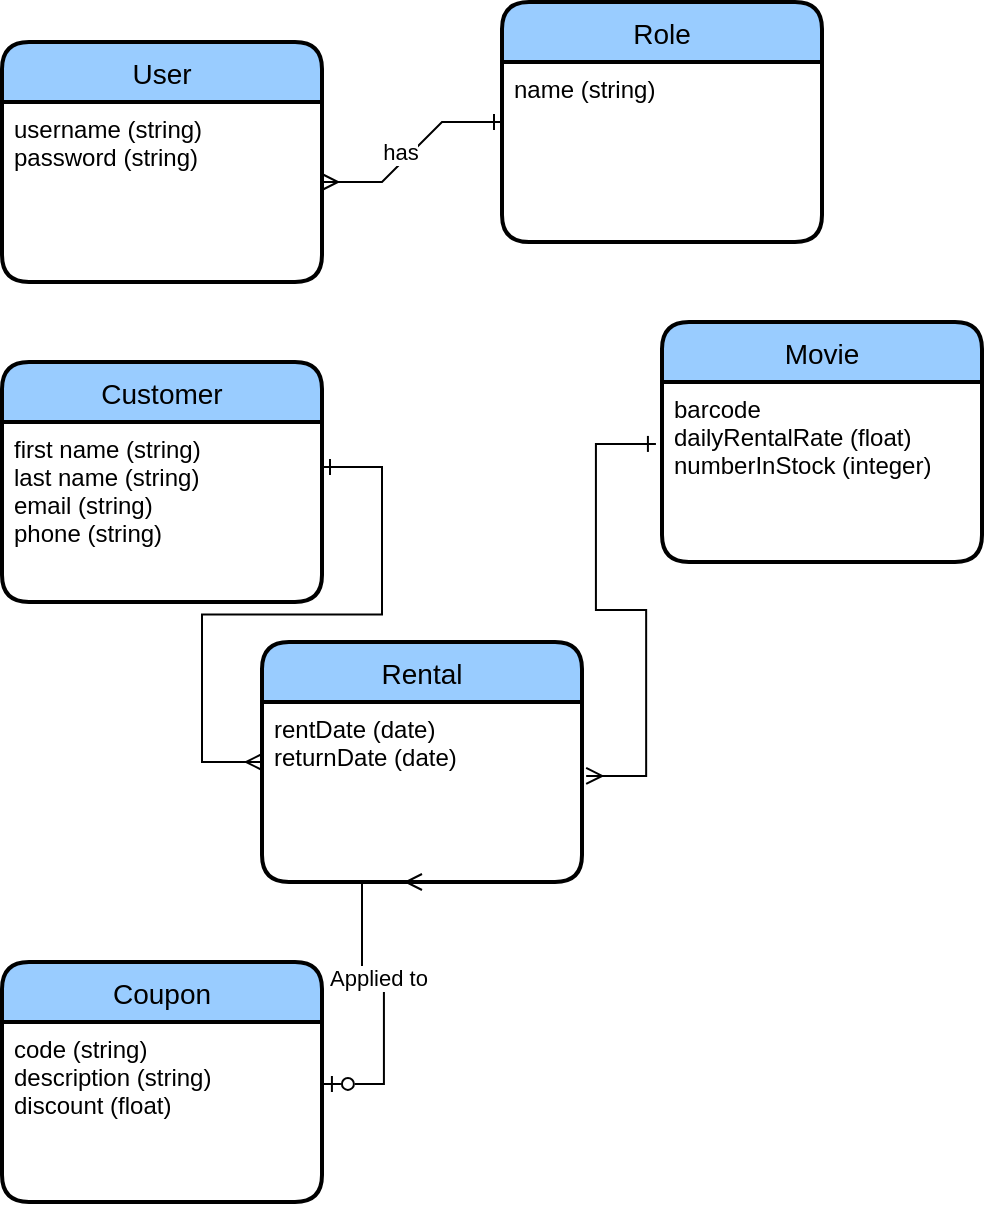 <mxfile version="20.6.2" type="device"><diagram id="K8LagchPUjL1N7qM_lOM" name="Page-1"><mxGraphModel dx="663" dy="801" grid="1" gridSize="10" guides="1" tooltips="1" connect="1" arrows="1" fold="1" page="1" pageScale="1" pageWidth="827" pageHeight="1169" math="0" shadow="0"><root><mxCell id="0"/><mxCell id="1" parent="0"/><mxCell id="BWPWq3B8G5GaEUME_oBw-1" value="User" style="swimlane;childLayout=stackLayout;horizontal=1;startSize=30;horizontalStack=0;rounded=1;fontSize=14;fontStyle=0;strokeWidth=2;resizeParent=0;resizeLast=1;shadow=0;dashed=0;align=center;fillColor=#99CCFF;" parent="1" vertex="1"><mxGeometry x="60" y="110" width="160" height="120" as="geometry"/></mxCell><mxCell id="BWPWq3B8G5GaEUME_oBw-2" value="username (string)&#10;password (string)" style="align=left;strokeColor=none;fillColor=none;spacingLeft=4;fontSize=12;verticalAlign=top;resizable=0;rotatable=0;part=1;" parent="BWPWq3B8G5GaEUME_oBw-1" vertex="1"><mxGeometry y="30" width="160" height="90" as="geometry"/></mxCell><mxCell id="BWPWq3B8G5GaEUME_oBw-7" value="Customer" style="swimlane;childLayout=stackLayout;horizontal=1;startSize=30;horizontalStack=0;rounded=1;fontSize=14;fontStyle=0;strokeWidth=2;resizeParent=0;resizeLast=1;shadow=0;dashed=0;align=center;fillColor=#99CCFF;" parent="1" vertex="1"><mxGeometry x="60" y="270" width="160" height="120" as="geometry"/></mxCell><mxCell id="BWPWq3B8G5GaEUME_oBw-8" value="first name (string)&#10;last name (string)&#10;email (string)&#10;phone (string)" style="align=left;strokeColor=none;fillColor=none;spacingLeft=4;fontSize=12;verticalAlign=top;resizable=0;rotatable=0;part=1;" parent="BWPWq3B8G5GaEUME_oBw-7" vertex="1"><mxGeometry y="30" width="160" height="90" as="geometry"/></mxCell><mxCell id="BWPWq3B8G5GaEUME_oBw-10" value="Movie" style="swimlane;childLayout=stackLayout;horizontal=1;startSize=30;horizontalStack=0;rounded=1;fontSize=14;fontStyle=0;strokeWidth=2;resizeParent=0;resizeLast=1;shadow=0;dashed=0;align=center;fillColor=#99CCFF;" parent="1" vertex="1"><mxGeometry x="390" y="250" width="160" height="120" as="geometry"/></mxCell><mxCell id="BWPWq3B8G5GaEUME_oBw-11" value="barcode&#10;dailyRentalRate (float)&#10;numberInStock (integer)" style="align=left;strokeColor=none;fillColor=none;spacingLeft=4;fontSize=12;verticalAlign=top;resizable=0;rotatable=0;part=1;" parent="BWPWq3B8G5GaEUME_oBw-10" vertex="1"><mxGeometry y="30" width="160" height="90" as="geometry"/></mxCell><mxCell id="BWPWq3B8G5GaEUME_oBw-16" value="Rental" style="swimlane;childLayout=stackLayout;horizontal=1;startSize=30;horizontalStack=0;rounded=1;fontSize=14;fontStyle=0;strokeWidth=2;resizeParent=0;resizeLast=1;shadow=0;dashed=0;align=center;fillColor=#99CCFF;" parent="1" vertex="1"><mxGeometry x="190" y="410" width="160" height="120" as="geometry"/></mxCell><mxCell id="BWPWq3B8G5GaEUME_oBw-17" value="rentDate (date)&#10;returnDate (date)" style="align=left;strokeColor=none;fillColor=none;spacingLeft=4;fontSize=12;verticalAlign=top;resizable=0;rotatable=0;part=1;" parent="BWPWq3B8G5GaEUME_oBw-16" vertex="1"><mxGeometry y="30" width="160" height="90" as="geometry"/></mxCell><mxCell id="BWPWq3B8G5GaEUME_oBw-18" value="" style="edgeStyle=entityRelationEdgeStyle;fontSize=12;html=1;endArrow=ERmany;startArrow=ERone;rounded=0;exitX=1;exitY=0.25;exitDx=0;exitDy=0;startFill=0;" parent="1" source="BWPWq3B8G5GaEUME_oBw-8" edge="1"><mxGeometry width="100" height="100" relative="1" as="geometry"><mxPoint x="240" y="310" as="sourcePoint"/><mxPoint x="190" y="470" as="targetPoint"/></mxGeometry></mxCell><mxCell id="BWPWq3B8G5GaEUME_oBw-20" value="" style="edgeStyle=entityRelationEdgeStyle;fontSize=12;html=1;endArrow=ERone;startArrow=ERmany;rounded=0;exitX=1.013;exitY=0.411;exitDx=0;exitDy=0;exitPerimeter=0;endFill=0;entryX=-0.019;entryY=0.344;entryDx=0;entryDy=0;entryPerimeter=0;" parent="1" source="BWPWq3B8G5GaEUME_oBw-17" target="BWPWq3B8G5GaEUME_oBw-11" edge="1"><mxGeometry width="100" height="100" relative="1" as="geometry"><mxPoint x="240" y="310" as="sourcePoint"/><mxPoint x="322" y="310" as="targetPoint"/></mxGeometry></mxCell><mxCell id="BWPWq3B8G5GaEUME_oBw-21" value="Coupon" style="swimlane;childLayout=stackLayout;horizontal=1;startSize=30;horizontalStack=0;rounded=1;fontSize=14;fontStyle=0;strokeWidth=2;resizeParent=0;resizeLast=1;shadow=0;dashed=0;align=center;fillColor=#99CCFF;" parent="1" vertex="1"><mxGeometry x="60" y="570" width="160" height="120" as="geometry"/></mxCell><mxCell id="BWPWq3B8G5GaEUME_oBw-22" value="code (string)&#10;description (string)&#10;discount (float)" style="align=left;strokeColor=none;fillColor=none;spacingLeft=4;fontSize=12;verticalAlign=top;resizable=0;rotatable=0;part=1;" parent="BWPWq3B8G5GaEUME_oBw-21" vertex="1"><mxGeometry y="30" width="160" height="90" as="geometry"/></mxCell><mxCell id="BWPWq3B8G5GaEUME_oBw-23" value="" style="edgeStyle=entityRelationEdgeStyle;fontSize=12;html=1;endArrow=ERmany;startArrow=ERzeroToOne;rounded=0;entryX=0.5;entryY=1;entryDx=0;entryDy=0;exitX=1.006;exitY=0.344;exitDx=0;exitDy=0;exitPerimeter=0;startFill=0;" parent="1" source="BWPWq3B8G5GaEUME_oBw-22" target="BWPWq3B8G5GaEUME_oBw-17" edge="1"><mxGeometry width="100" height="100" relative="1" as="geometry"><mxPoint x="240" y="620" as="sourcePoint"/><mxPoint x="340" y="520" as="targetPoint"/></mxGeometry></mxCell><mxCell id="BWPWq3B8G5GaEUME_oBw-24" value="Applied to" style="edgeLabel;html=1;align=center;verticalAlign=middle;resizable=0;points=[];" parent="BWPWq3B8G5GaEUME_oBw-23" vertex="1" connectable="0"><mxGeometry x="-0.023" y="-3" relative="1" as="geometry"><mxPoint as="offset"/></mxGeometry></mxCell><mxCell id="BWPWq3B8G5GaEUME_oBw-28" value="" style="edgeStyle=entityRelationEdgeStyle;fontSize=12;html=1;endArrow=ERone;startArrow=ERmany;rounded=0;endFill=0;" parent="1" edge="1"><mxGeometry width="100" height="100" relative="1" as="geometry"><mxPoint x="220" y="180" as="sourcePoint"/><mxPoint x="310" y="150" as="targetPoint"/></mxGeometry></mxCell><mxCell id="BWPWq3B8G5GaEUME_oBw-29" value="has" style="edgeLabel;html=1;align=center;verticalAlign=middle;resizable=0;points=[];" parent="BWPWq3B8G5GaEUME_oBw-28" vertex="1" connectable="0"><mxGeometry x="-0.083" y="4" relative="1" as="geometry"><mxPoint as="offset"/></mxGeometry></mxCell><mxCell id="wmC_hgqbwBBFqmMdS3JW-1" value="Role" style="swimlane;childLayout=stackLayout;horizontal=1;startSize=30;horizontalStack=0;rounded=1;fontSize=14;fontStyle=0;strokeWidth=2;resizeParent=0;resizeLast=1;shadow=0;dashed=0;align=center;fillColor=#99CCFF;" parent="1" vertex="1"><mxGeometry x="310" y="90" width="160" height="120" as="geometry"/></mxCell><mxCell id="wmC_hgqbwBBFqmMdS3JW-2" value="name (string)" style="align=left;strokeColor=none;fillColor=none;spacingLeft=4;fontSize=12;verticalAlign=top;resizable=0;rotatable=0;part=1;" parent="wmC_hgqbwBBFqmMdS3JW-1" vertex="1"><mxGeometry y="30" width="160" height="90" as="geometry"/></mxCell></root></mxGraphModel></diagram></mxfile>